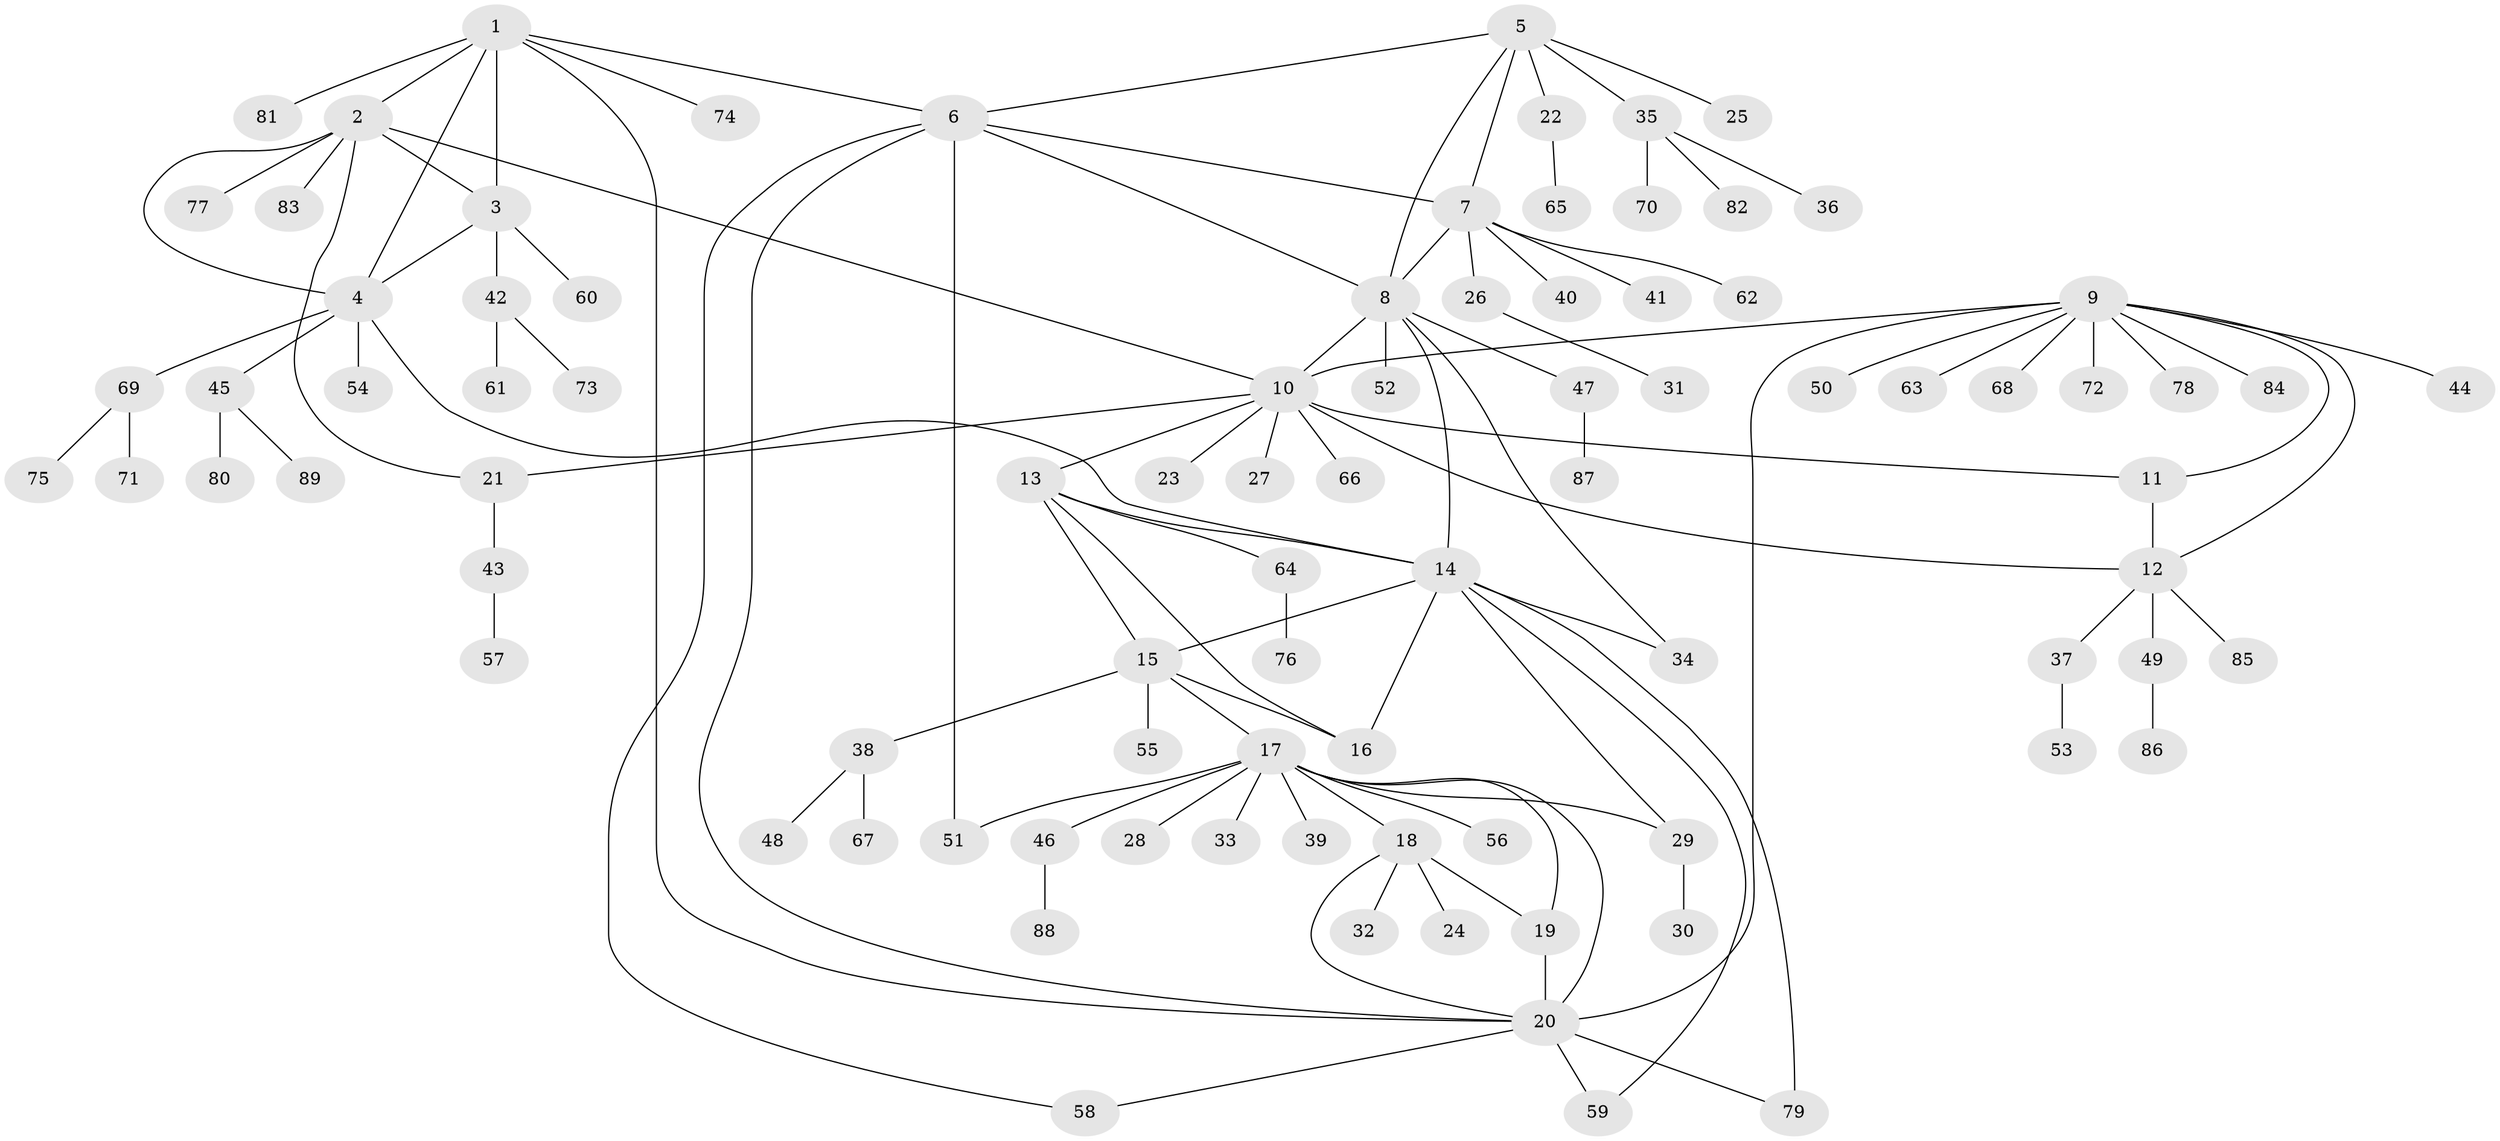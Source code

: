 // Generated by graph-tools (version 1.1) at 2025/26/03/09/25 03:26:38]
// undirected, 89 vertices, 116 edges
graph export_dot {
graph [start="1"]
  node [color=gray90,style=filled];
  1;
  2;
  3;
  4;
  5;
  6;
  7;
  8;
  9;
  10;
  11;
  12;
  13;
  14;
  15;
  16;
  17;
  18;
  19;
  20;
  21;
  22;
  23;
  24;
  25;
  26;
  27;
  28;
  29;
  30;
  31;
  32;
  33;
  34;
  35;
  36;
  37;
  38;
  39;
  40;
  41;
  42;
  43;
  44;
  45;
  46;
  47;
  48;
  49;
  50;
  51;
  52;
  53;
  54;
  55;
  56;
  57;
  58;
  59;
  60;
  61;
  62;
  63;
  64;
  65;
  66;
  67;
  68;
  69;
  70;
  71;
  72;
  73;
  74;
  75;
  76;
  77;
  78;
  79;
  80;
  81;
  82;
  83;
  84;
  85;
  86;
  87;
  88;
  89;
  1 -- 2;
  1 -- 3;
  1 -- 4;
  1 -- 6;
  1 -- 20;
  1 -- 74;
  1 -- 81;
  2 -- 3;
  2 -- 4;
  2 -- 10;
  2 -- 21;
  2 -- 77;
  2 -- 83;
  3 -- 4;
  3 -- 42;
  3 -- 60;
  4 -- 14;
  4 -- 45;
  4 -- 54;
  4 -- 69;
  5 -- 6;
  5 -- 7;
  5 -- 8;
  5 -- 22;
  5 -- 25;
  5 -- 35;
  6 -- 7;
  6 -- 8;
  6 -- 20;
  6 -- 51;
  6 -- 58;
  7 -- 8;
  7 -- 26;
  7 -- 40;
  7 -- 41;
  7 -- 62;
  8 -- 10;
  8 -- 14;
  8 -- 34;
  8 -- 47;
  8 -- 52;
  9 -- 10;
  9 -- 11;
  9 -- 12;
  9 -- 20;
  9 -- 44;
  9 -- 50;
  9 -- 63;
  9 -- 68;
  9 -- 72;
  9 -- 78;
  9 -- 84;
  10 -- 11;
  10 -- 12;
  10 -- 13;
  10 -- 21;
  10 -- 23;
  10 -- 27;
  10 -- 66;
  11 -- 12;
  12 -- 37;
  12 -- 49;
  12 -- 85;
  13 -- 14;
  13 -- 15;
  13 -- 16;
  13 -- 64;
  14 -- 15;
  14 -- 16;
  14 -- 29;
  14 -- 34;
  14 -- 59;
  14 -- 79;
  15 -- 16;
  15 -- 17;
  15 -- 38;
  15 -- 55;
  17 -- 18;
  17 -- 19;
  17 -- 20;
  17 -- 28;
  17 -- 29;
  17 -- 33;
  17 -- 39;
  17 -- 46;
  17 -- 51;
  17 -- 56;
  18 -- 19;
  18 -- 20;
  18 -- 24;
  18 -- 32;
  19 -- 20;
  20 -- 58;
  20 -- 59;
  20 -- 79;
  21 -- 43;
  22 -- 65;
  26 -- 31;
  29 -- 30;
  35 -- 36;
  35 -- 70;
  35 -- 82;
  37 -- 53;
  38 -- 48;
  38 -- 67;
  42 -- 61;
  42 -- 73;
  43 -- 57;
  45 -- 80;
  45 -- 89;
  46 -- 88;
  47 -- 87;
  49 -- 86;
  64 -- 76;
  69 -- 71;
  69 -- 75;
}
